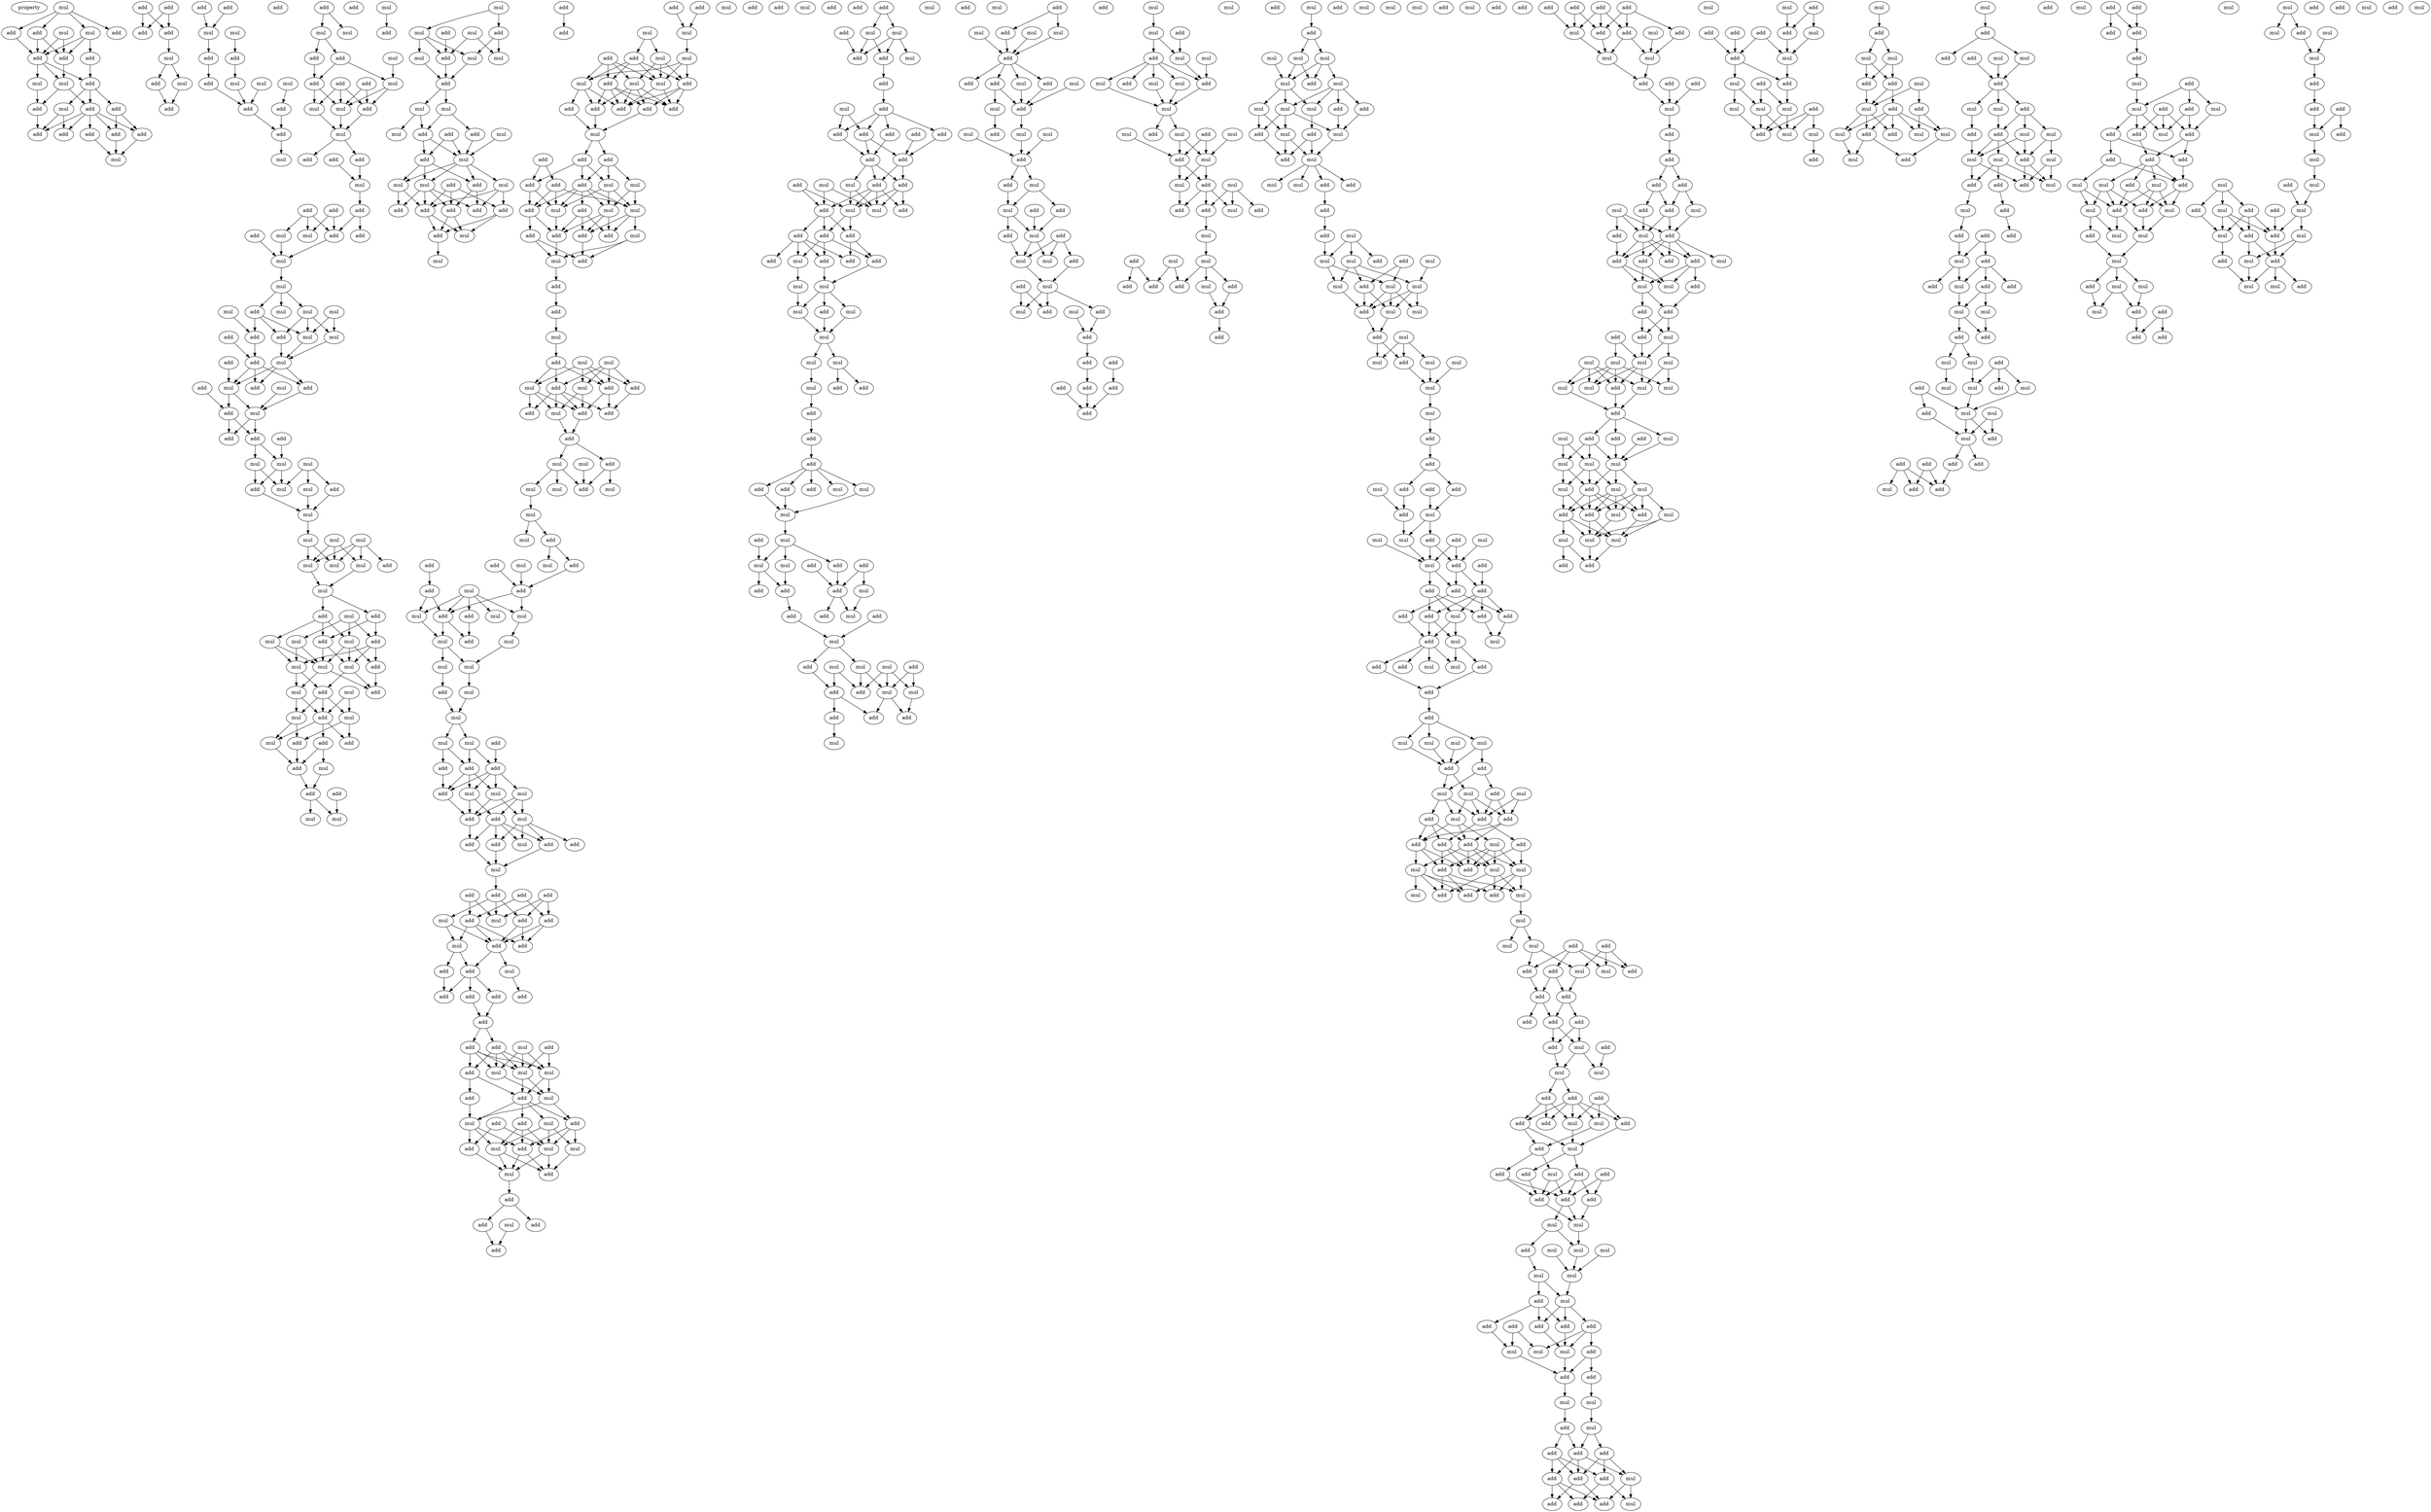 digraph {
    node [fontcolor=black]
    property [mul=2,lf=1.1]
    0 [ label = mul ];
    1 [ label = add ];
    2 [ label = mul ];
    3 [ label = add ];
    4 [ label = add ];
    5 [ label = mul ];
    6 [ label = add ];
    7 [ label = add ];
    8 [ label = add ];
    9 [ label = add ];
    10 [ label = mul ];
    11 [ label = mul ];
    12 [ label = add ];
    13 [ label = add ];
    14 [ label = mul ];
    15 [ label = add ];
    16 [ label = add ];
    17 [ label = add ];
    18 [ label = add ];
    19 [ label = add ];
    20 [ label = add ];
    21 [ label = mul ];
    22 [ label = add ];
    23 [ label = add ];
    24 [ label = add ];
    25 [ label = add ];
    26 [ label = mul ];
    27 [ label = add ];
    28 [ label = mul ];
    29 [ label = add ];
    30 [ label = add ];
    31 [ label = add ];
    32 [ label = mul ];
    33 [ label = mul ];
    34 [ label = add ];
    35 [ label = add ];
    36 [ label = add ];
    37 [ label = mul ];
    38 [ label = add ];
    39 [ label = mul ];
    40 [ label = mul ];
    41 [ label = add ];
    42 [ label = add ];
    43 [ label = add ];
    44 [ label = mul ];
    45 [ label = add ];
    46 [ label = mul ];
    47 [ label = mul ];
    48 [ label = mul ];
    49 [ label = add ];
    50 [ label = add ];
    51 [ label = add ];
    52 [ label = add ];
    53 [ label = mul ];
    54 [ label = add ];
    55 [ label = mul ];
    56 [ label = add ];
    57 [ label = mul ];
    58 [ label = mul ];
    59 [ label = add ];
    60 [ label = add ];
    61 [ label = add ];
    62 [ label = mul ];
    63 [ label = add ];
    64 [ label = add ];
    65 [ label = add ];
    66 [ label = add ];
    67 [ label = add ];
    68 [ label = mul ];
    69 [ label = add ];
    70 [ label = mul ];
    71 [ label = add ];
    72 [ label = mul ];
    73 [ label = mul ];
    74 [ label = mul ];
    75 [ label = add ];
    76 [ label = mul ];
    77 [ label = mul ];
    78 [ label = mul ];
    79 [ label = mul ];
    80 [ label = add ];
    81 [ label = mul ];
    82 [ label = add ];
    83 [ label = add ];
    84 [ label = mul ];
    85 [ label = add ];
    86 [ label = add ];
    87 [ label = mul ];
    88 [ label = add ];
    89 [ label = mul ];
    90 [ label = add ];
    91 [ label = add ];
    92 [ label = add ];
    93 [ label = mul ];
    94 [ label = add ];
    95 [ label = add ];
    96 [ label = add ];
    97 [ label = mul ];
    98 [ label = mul ];
    99 [ label = mul ];
    100 [ label = mul ];
    101 [ label = add ];
    102 [ label = add ];
    103 [ label = mul ];
    104 [ label = mul ];
    105 [ label = mul ];
    106 [ label = mul ];
    107 [ label = mul ];
    108 [ label = mul ];
    109 [ label = add ];
    110 [ label = mul ];
    111 [ label = mul ];
    112 [ label = mul ];
    113 [ label = add ];
    114 [ label = add ];
    115 [ label = mul ];
    116 [ label = mul ];
    117 [ label = add ];
    118 [ label = mul ];
    119 [ label = mul ];
    120 [ label = add ];
    121 [ label = mul ];
    122 [ label = mul ];
    123 [ label = add ];
    124 [ label = mul ];
    125 [ label = mul ];
    126 [ label = add ];
    127 [ label = add ];
    128 [ label = mul ];
    129 [ label = add ];
    130 [ label = mul ];
    131 [ label = mul ];
    132 [ label = mul ];
    133 [ label = add ];
    134 [ label = add ];
    135 [ label = add ];
    136 [ label = mul ];
    137 [ label = add ];
    138 [ label = add ];
    139 [ label = add ];
    140 [ label = mul ];
    141 [ label = mul ];
    142 [ label = mul ];
    143 [ label = add ];
    144 [ label = mul ];
    145 [ label = add ];
    146 [ label = mul ];
    147 [ label = mul ];
    148 [ label = add ];
    149 [ label = mul ];
    150 [ label = mul ];
    151 [ label = add ];
    152 [ label = mul ];
    153 [ label = add ];
    154 [ label = mul ];
    155 [ label = mul ];
    156 [ label = mul ];
    157 [ label = add ];
    158 [ label = mul ];
    159 [ label = add ];
    160 [ label = add ];
    161 [ label = add ];
    162 [ label = mul ];
    163 [ label = mul ];
    164 [ label = add ];
    165 [ label = mul ];
    166 [ label = mul ];
    167 [ label = add ];
    168 [ label = add ];
    169 [ label = add ];
    170 [ label = add ];
    171 [ label = add ];
    172 [ label = add ];
    173 [ label = add ];
    174 [ label = mul ];
    175 [ label = mul ];
    176 [ label = add ];
    177 [ label = add ];
    178 [ label = add ];
    179 [ label = add ];
    180 [ label = mul ];
    181 [ label = mul ];
    182 [ label = mul ];
    183 [ label = mul ];
    184 [ label = add ];
    185 [ label = add ];
    186 [ label = mul ];
    187 [ label = mul ];
    188 [ label = add ];
    189 [ label = mul ];
    190 [ label = add ];
    191 [ label = add ];
    192 [ label = add ];
    193 [ label = add ];
    194 [ label = add ];
    195 [ label = add ];
    196 [ label = mul ];
    197 [ label = add ];
    198 [ label = add ];
    199 [ label = add ];
    200 [ label = mul ];
    201 [ label = add ];
    202 [ label = add ];
    203 [ label = add ];
    204 [ label = mul ];
    205 [ label = mul ];
    206 [ label = add ];
    207 [ label = mul ];
    208 [ label = mul ];
    209 [ label = add ];
    210 [ label = add ];
    211 [ label = mul ];
    212 [ label = add ];
    213 [ label = add ];
    214 [ label = add ];
    215 [ label = add ];
    216 [ label = mul ];
    217 [ label = add ];
    218 [ label = mul ];
    219 [ label = add ];
    220 [ label = add ];
    221 [ label = mul ];
    222 [ label = add ];
    223 [ label = mul ];
    224 [ label = mul ];
    225 [ label = mul ];
    226 [ label = mul ];
    227 [ label = add ];
    228 [ label = add ];
    229 [ label = add ];
    230 [ label = mul ];
    231 [ label = add ];
    232 [ label = add ];
    233 [ label = add ];
    234 [ label = add ];
    235 [ label = add ];
    236 [ label = mul ];
    237 [ label = mul ];
    238 [ label = mul ];
    239 [ label = mul ];
    240 [ label = mul ];
    241 [ label = add ];
    242 [ label = mul ];
    243 [ label = mul ];
    244 [ label = add ];
    245 [ label = add ];
    246 [ label = add ];
    247 [ label = add ];
    248 [ label = mul ];
    249 [ label = mul ];
    250 [ label = add ];
    251 [ label = mul ];
    252 [ label = add ];
    253 [ label = add ];
    254 [ label = mul ];
    255 [ label = add ];
    256 [ label = mul ];
    257 [ label = mul ];
    258 [ label = add ];
    259 [ label = mul ];
    260 [ label = mul ];
    261 [ label = mul ];
    262 [ label = mul ];
    263 [ label = add ];
    264 [ label = mul ];
    265 [ label = add ];
    266 [ label = mul ];
    267 [ label = add ];
    268 [ label = mul ];
    269 [ label = mul ];
    270 [ label = mul ];
    271 [ label = add ];
    272 [ label = add ];
    273 [ label = add ];
    274 [ label = mul ];
    275 [ label = add ];
    276 [ label = mul ];
    277 [ label = mul ];
    278 [ label = mul ];
    279 [ label = add ];
    280 [ label = add ];
    281 [ label = add ];
    282 [ label = add ];
    283 [ label = add ];
    284 [ label = add ];
    285 [ label = mul ];
    286 [ label = mul ];
    287 [ label = add ];
    288 [ label = add ];
    289 [ label = add ];
    290 [ label = add ];
    291 [ label = add ];
    292 [ label = add ];
    293 [ label = mul ];
    294 [ label = mul ];
    295 [ label = add ];
    296 [ label = mul ];
    297 [ label = add ];
    298 [ label = add ];
    299 [ label = add ];
    300 [ label = mul ];
    301 [ label = add ];
    302 [ label = add ];
    303 [ label = add ];
    304 [ label = add ];
    305 [ label = add ];
    306 [ label = add ];
    307 [ label = add ];
    308 [ label = add ];
    309 [ label = mul ];
    310 [ label = add ];
    311 [ label = add ];
    312 [ label = mul ];
    313 [ label = mul ];
    314 [ label = add ];
    315 [ label = mul ];
    316 [ label = add ];
    317 [ label = add ];
    318 [ label = mul ];
    319 [ label = add ];
    320 [ label = mul ];
    321 [ label = add ];
    322 [ label = mul ];
    323 [ label = add ];
    324 [ label = mul ];
    325 [ label = add ];
    326 [ label = add ];
    327 [ label = mul ];
    328 [ label = mul ];
    329 [ label = mul ];
    330 [ label = add ];
    331 [ label = add ];
    332 [ label = add ];
    333 [ label = add ];
    334 [ label = mul ];
    335 [ label = add ];
    336 [ label = add ];
    337 [ label = add ];
    338 [ label = mul ];
    339 [ label = mul ];
    340 [ label = add ];
    341 [ label = add ];
    342 [ label = add ];
    343 [ label = mul ];
    344 [ label = add ];
    345 [ label = mul ];
    346 [ label = add ];
    347 [ label = add ];
    348 [ label = add ];
    349 [ label = add ];
    350 [ label = add ];
    351 [ label = add ];
    352 [ label = add ];
    353 [ label = add ];
    354 [ label = add ];
    355 [ label = add ];
    356 [ label = mul ];
    357 [ label = add ];
    358 [ label = mul ];
    359 [ label = add ];
    360 [ label = mul ];
    361 [ label = add ];
    362 [ label = mul ];
    363 [ label = add ];
    364 [ label = add ];
    365 [ label = add ];
    366 [ label = add ];
    367 [ label = add ];
    368 [ label = add ];
    369 [ label = mul ];
    370 [ label = add ];
    371 [ label = mul ];
    372 [ label = mul ];
    373 [ label = mul ];
    374 [ label = mul ];
    375 [ label = add ];
    376 [ label = mul ];
    377 [ label = mul ];
    378 [ label = mul ];
    379 [ label = mul ];
    380 [ label = add ];
    381 [ label = add ];
    382 [ label = mul ];
    383 [ label = add ];
    384 [ label = add ];
    385 [ label = add ];
    386 [ label = add ];
    387 [ label = add ];
    388 [ label = add ];
    389 [ label = add ];
    390 [ label = mul ];
    391 [ label = mul ];
    392 [ label = mul ];
    393 [ label = add ];
    394 [ label = mul ];
    395 [ label = add ];
    396 [ label = add ];
    397 [ label = add ];
    398 [ label = mul ];
    399 [ label = mul ];
    400 [ label = add ];
    401 [ label = add ];
    402 [ label = add ];
    403 [ label = mul ];
    404 [ label = add ];
    405 [ label = mul ];
    406 [ label = add ];
    407 [ label = add ];
    408 [ label = mul ];
    409 [ label = mul ];
    410 [ label = add ];
    411 [ label = mul ];
    412 [ label = add ];
    413 [ label = mul ];
    414 [ label = add ];
    415 [ label = mul ];
    416 [ label = add ];
    417 [ label = mul ];
    418 [ label = add ];
    419 [ label = add ];
    420 [ label = add ];
    421 [ label = mul ];
    422 [ label = mul ];
    423 [ label = add ];
    424 [ label = add ];
    425 [ label = mul ];
    426 [ label = add ];
    427 [ label = mul ];
    428 [ label = mul ];
    429 [ label = add ];
    430 [ label = mul ];
    431 [ label = add ];
    432 [ label = add ];
    433 [ label = mul ];
    434 [ label = add ];
    435 [ label = mul ];
    436 [ label = add ];
    437 [ label = add ];
    438 [ label = mul ];
    439 [ label = mul ];
    440 [ label = mul ];
    441 [ label = add ];
    442 [ label = add ];
    443 [ label = mul ];
    444 [ label = add ];
    445 [ label = mul ];
    446 [ label = add ];
    447 [ label = add ];
    448 [ label = add ];
    449 [ label = mul ];
    450 [ label = mul ];
    451 [ label = mul ];
    452 [ label = add ];
    453 [ label = mul ];
    454 [ label = add ];
    455 [ label = mul ];
    456 [ label = mul ];
    457 [ label = add ];
    458 [ label = add ];
    459 [ label = add ];
    460 [ label = add ];
    461 [ label = add ];
    462 [ label = add ];
    463 [ label = add ];
    464 [ label = add ];
    465 [ label = add ];
    466 [ label = mul ];
    467 [ label = mul ];
    468 [ label = mul ];
    469 [ label = add ];
    470 [ label = mul ];
    471 [ label = add ];
    472 [ label = mul ];
    473 [ label = add ];
    474 [ label = add ];
    475 [ label = mul ];
    476 [ label = mul ];
    477 [ label = mul ];
    478 [ label = mul ];
    479 [ label = add ];
    480 [ label = mul ];
    481 [ label = mul ];
    482 [ label = mul ];
    483 [ label = add ];
    484 [ label = add ];
    485 [ label = mul ];
    486 [ label = mul ];
    487 [ label = add ];
    488 [ label = mul ];
    489 [ label = add ];
    490 [ label = add ];
    491 [ label = add ];
    492 [ label = mul ];
    493 [ label = add ];
    494 [ label = mul ];
    495 [ label = mul ];
    496 [ label = mul ];
    497 [ label = add ];
    498 [ label = add ];
    499 [ label = mul ];
    500 [ label = add ];
    501 [ label = add ];
    502 [ label = add ];
    503 [ label = add ];
    504 [ label = add ];
    505 [ label = mul ];
    506 [ label = add ];
    507 [ label = add ];
    508 [ label = mul ];
    509 [ label = mul ];
    510 [ label = mul ];
    511 [ label = add ];
    512 [ label = mul ];
    513 [ label = mul ];
    514 [ label = add ];
    515 [ label = mul ];
    516 [ label = mul ];
    517 [ label = mul ];
    518 [ label = add ];
    519 [ label = add ];
    520 [ label = add ];
    521 [ label = mul ];
    522 [ label = mul ];
    523 [ label = add ];
    524 [ label = mul ];
    525 [ label = mul ];
    526 [ label = mul ];
    527 [ label = add ];
    528 [ label = add ];
    529 [ label = add ];
    530 [ label = add ];
    531 [ label = mul ];
    532 [ label = add ];
    533 [ label = mul ];
    534 [ label = mul ];
    535 [ label = add ];
    536 [ label = mul ];
    537 [ label = mul ];
    538 [ label = mul ];
    539 [ label = add ];
    540 [ label = mul ];
    541 [ label = mul ];
    542 [ label = mul ];
    543 [ label = add ];
    544 [ label = add ];
    545 [ label = mul ];
    546 [ label = mul ];
    547 [ label = mul ];
    548 [ label = mul ];
    549 [ label = add ];
    550 [ label = mul ];
    551 [ label = mul ];
    552 [ label = mul ];
    553 [ label = mul ];
    554 [ label = add ];
    555 [ label = add ];
    556 [ label = add ];
    557 [ label = mul ];
    558 [ label = add ];
    559 [ label = add ];
    560 [ label = add ];
    561 [ label = mul ];
    562 [ label = mul ];
    563 [ label = mul ];
    564 [ label = add ];
    565 [ label = add ];
    566 [ label = mul ];
    567 [ label = add ];
    568 [ label = mul ];
    569 [ label = add ];
    570 [ label = add ];
    571 [ label = add ];
    572 [ label = add ];
    573 [ label = mul ];
    574 [ label = add ];
    575 [ label = add ];
    576 [ label = add ];
    577 [ label = add ];
    578 [ label = mul ];
    579 [ label = mul ];
    580 [ label = add ];
    581 [ label = add ];
    582 [ label = add ];
    583 [ label = mul ];
    584 [ label = mul ];
    585 [ label = add ];
    586 [ label = add ];
    587 [ label = add ];
    588 [ label = mul ];
    589 [ label = mul ];
    590 [ label = mul ];
    591 [ label = mul ];
    592 [ label = mul ];
    593 [ label = add ];
    594 [ label = add ];
    595 [ label = add ];
    596 [ label = mul ];
    597 [ label = mul ];
    598 [ label = mul ];
    599 [ label = add ];
    600 [ label = add ];
    601 [ label = add ];
    602 [ label = mul ];
    603 [ label = mul ];
    604 [ label = add ];
    605 [ label = add ];
    606 [ label = add ];
    607 [ label = add ];
    608 [ label = mul ];
    609 [ label = mul ];
    610 [ label = add ];
    611 [ label = add ];
    612 [ label = mul ];
    613 [ label = mul ];
    614 [ label = add ];
    615 [ label = mul ];
    616 [ label = add ];
    617 [ label = add ];
    618 [ label = mul ];
    619 [ label = mul ];
    620 [ label = add ];
    621 [ label = add ];
    622 [ label = mul ];
    623 [ label = add ];
    624 [ label = add ];
    625 [ label = add ];
    626 [ label = add ];
    627 [ label = mul ];
    628 [ label = mul ];
    629 [ label = add ];
    630 [ label = add ];
    631 [ label = add ];
    632 [ label = add ];
    633 [ label = add ];
    634 [ label = add ];
    635 [ label = add ];
    636 [ label = mul ];
    637 [ label = mul ];
    638 [ label = mul ];
    639 [ label = add ];
    640 [ label = add ];
    641 [ label = add ];
    642 [ label = add ];
    643 [ label = mul ];
    644 [ label = add ];
    645 [ label = add ];
    646 [ label = mul ];
    647 [ label = add ];
    648 [ label = mul ];
    649 [ label = add ];
    650 [ label = add ];
    651 [ label = mul ];
    652 [ label = add ];
    653 [ label = add ];
    654 [ label = add ];
    655 [ label = add ];
    656 [ label = add ];
    657 [ label = mul ];
    658 [ label = mul ];
    659 [ label = add ];
    660 [ label = mul ];
    661 [ label = mul ];
    662 [ label = mul ];
    663 [ label = mul ];
    664 [ label = mul ];
    665 [ label = add ];
    666 [ label = mul ];
    667 [ label = add ];
    668 [ label = add ];
    669 [ label = add ];
    670 [ label = add ];
    671 [ label = add ];
    672 [ label = add ];
    673 [ label = mul ];
    674 [ label = mul ];
    675 [ label = mul ];
    676 [ label = add ];
    677 [ label = add ];
    678 [ label = mul ];
    679 [ label = mul ];
    680 [ label = mul ];
    681 [ label = add ];
    682 [ label = add ];
    683 [ label = add ];
    684 [ label = mul ];
    685 [ label = add ];
    686 [ label = add ];
    687 [ label = mul ];
    688 [ label = add ];
    689 [ label = add ];
    690 [ label = add ];
    691 [ label = add ];
    692 [ label = mul ];
    693 [ label = add ];
    694 [ label = add ];
    695 [ label = add ];
    696 [ label = add ];
    697 [ label = add ];
    698 [ label = add ];
    699 [ label = add ];
    700 [ label = add ];
    701 [ label = add ];
    702 [ label = mul ];
    703 [ label = add ];
    704 [ label = mul ];
    705 [ label = mul ];
    706 [ label = mul ];
    707 [ label = add ];
    708 [ label = add ];
    709 [ label = add ];
    710 [ label = mul ];
    711 [ label = add ];
    712 [ label = add ];
    713 [ label = add ];
    714 [ label = add ];
    715 [ label = mul ];
    716 [ label = add ];
    717 [ label = mul ];
    718 [ label = add ];
    719 [ label = add ];
    720 [ label = mul ];
    721 [ label = add ];
    722 [ label = add ];
    723 [ label = add ];
    724 [ label = add ];
    725 [ label = mul ];
    726 [ label = add ];
    727 [ label = add ];
    728 [ label = mul ];
    729 [ label = mul ];
    730 [ label = add ];
    731 [ label = add ];
    732 [ label = add ];
    733 [ label = add ];
    734 [ label = mul ];
    735 [ label = mul ];
    736 [ label = mul ];
    737 [ label = mul ];
    738 [ label = mul ];
    739 [ label = add ];
    740 [ label = mul ];
    741 [ label = mul ];
    742 [ label = mul ];
    743 [ label = mul ];
    744 [ label = add ];
    745 [ label = mul ];
    746 [ label = add ];
    747 [ label = add ];
    748 [ label = mul ];
    749 [ label = add ];
    750 [ label = mul ];
    751 [ label = mul ];
    752 [ label = mul ];
    753 [ label = mul ];
    754 [ label = mul ];
    755 [ label = mul ];
    756 [ label = add ];
    757 [ label = add ];
    758 [ label = mul ];
    759 [ label = add ];
    760 [ label = add ];
    761 [ label = mul ];
    762 [ label = mul ];
    763 [ label = mul ];
    764 [ label = mul ];
    765 [ label = add ];
    766 [ label = add ];
    767 [ label = mul ];
    768 [ label = add ];
    769 [ label = mul ];
    770 [ label = mul ];
    771 [ label = add ];
    772 [ label = add ];
    773 [ label = add ];
    774 [ label = add ];
    775 [ label = mul ];
    776 [ label = add ];
    777 [ label = add ];
    778 [ label = add ];
    779 [ label = mul ];
    780 [ label = mul ];
    781 [ label = add ];
    782 [ label = mul ];
    783 [ label = mul ];
    784 [ label = mul ];
    785 [ label = add ];
    786 [ label = mul ];
    787 [ label = add ];
    788 [ label = mul ];
    789 [ label = add ];
    790 [ label = mul ];
    791 [ label = mul ];
    792 [ label = add ];
    793 [ label = add ];
    794 [ label = mul ];
    795 [ label = mul ];
    796 [ label = add ];
    797 [ label = add ];
    798 [ label = mul ];
    799 [ label = add ];
    800 [ label = mul ];
    801 [ label = mul ];
    802 [ label = add ];
    803 [ label = mul ];
    804 [ label = add ];
    805 [ label = mul ];
    806 [ label = add ];
    807 [ label = add ];
    808 [ label = mul ];
    809 [ label = add ];
    810 [ label = mul ];
    811 [ label = add ];
    812 [ label = mul ];
    813 [ label = mul ];
    814 [ label = add ];
    815 [ label = mul ];
    816 [ label = add ];
    817 [ label = add ];
    818 [ label = mul ];
    819 [ label = mul ];
    820 [ label = mul ];
    821 [ label = mul ];
    822 [ label = add ];
    823 [ label = mul ];
    824 [ label = add ];
    825 [ label = add ];
    826 [ label = add ];
    827 [ label = mul ];
    828 [ label = add ];
    829 [ label = add ];
    830 [ label = add ];
    831 [ label = add ];
    832 [ label = add ];
    833 [ label = mul ];
    834 [ label = add ];
    835 [ label = add ];
    836 [ label = add ];
    837 [ label = mul ];
    838 [ label = mul ];
    839 [ label = mul ];
    840 [ label = add ];
    841 [ label = add ];
    842 [ label = add ];
    843 [ label = add ];
    844 [ label = mul ];
    845 [ label = mul ];
    846 [ label = mul ];
    847 [ label = add ];
    848 [ label = mul ];
    849 [ label = mul ];
    850 [ label = mul ];
    851 [ label = add ];
    852 [ label = mul ];
    853 [ label = add ];
    854 [ label = mul ];
    855 [ label = mul ];
    856 [ label = add ];
    857 [ label = add ];
    858 [ label = add ];
    859 [ label = add ];
    860 [ label = add ];
    861 [ label = mul ];
    862 [ label = add ];
    863 [ label = add ];
    864 [ label = add ];
    865 [ label = add ];
    866 [ label = add ];
    867 [ label = add ];
    868 [ label = add ];
    869 [ label = add ];
    870 [ label = mul ];
    871 [ label = mul ];
    872 [ label = mul ];
    873 [ label = mul ];
    874 [ label = add ];
    875 [ label = add ];
    876 [ label = add ];
    877 [ label = add ];
    878 [ label = add ];
    879 [ label = mul ];
    880 [ label = add ];
    881 [ label = add ];
    882 [ label = add ];
    883 [ label = mul ];
    884 [ label = add ];
    885 [ label = add ];
    886 [ label = mul ];
    887 [ label = mul ];
    888 [ label = mul ];
    889 [ label = mul ];
    890 [ label = add ];
    891 [ label = add ];
    892 [ label = mul ];
    893 [ label = mul ];
    894 [ label = add ];
    895 [ label = mul ];
    896 [ label = add ];
    897 [ label = mul ];
    898 [ label = mul ];
    899 [ label = add ];
    900 [ label = add ];
    901 [ label = mul ];
    902 [ label = add ];
    903 [ label = add ];
    904 [ label = mul ];
    905 [ label = mul ];
    906 [ label = add ];
    907 [ label = mul ];
    908 [ label = add ];
    909 [ label = mul ];
    910 [ label = add ];
    911 [ label = add ];
    912 [ label = add ];
    913 [ label = add ];
    914 [ label = mul ];
    915 [ label = mul ];
    916 [ label = add ];
    917 [ label = mul ];
    918 [ label = mul ];
    919 [ label = mul ];
    920 [ label = add ];
    921 [ label = add ];
    922 [ label = add ];
    923 [ label = mul ];
    924 [ label = add ];
    925 [ label = mul ];
    926 [ label = add ];
    927 [ label = mul ];
    928 [ label = mul ];
    929 [ label = add ];
    930 [ label = add ];
    931 [ label = mul ];
    932 [ label = add ];
    933 [ label = add ];
    934 [ label = add ];
    935 [ label = mul ];
    936 [ label = mul ];
    937 [ label = mul ];
    0 -> 1 [ name = 0 ];
    0 -> 3 [ name = 1 ];
    0 -> 4 [ name = 2 ];
    0 -> 5 [ name = 3 ];
    1 -> 6 [ name = 4 ];
    1 -> 8 [ name = 5 ];
    2 -> 6 [ name = 6 ];
    2 -> 8 [ name = 7 ];
    4 -> 8 [ name = 8 ];
    5 -> 6 [ name = 9 ];
    5 -> 7 [ name = 10 ];
    5 -> 8 [ name = 11 ];
    6 -> 10 [ name = 12 ];
    7 -> 9 [ name = 13 ];
    8 -> 9 [ name = 14 ];
    8 -> 10 [ name = 15 ];
    8 -> 11 [ name = 16 ];
    9 -> 13 [ name = 17 ];
    9 -> 14 [ name = 18 ];
    9 -> 15 [ name = 19 ];
    10 -> 12 [ name = 20 ];
    10 -> 15 [ name = 21 ];
    11 -> 12 [ name = 22 ];
    12 -> 16 [ name = 23 ];
    13 -> 17 [ name = 24 ];
    13 -> 19 [ name = 25 ];
    14 -> 16 [ name = 26 ];
    14 -> 20 [ name = 27 ];
    15 -> 16 [ name = 28 ];
    15 -> 17 [ name = 29 ];
    15 -> 18 [ name = 30 ];
    15 -> 19 [ name = 31 ];
    15 -> 20 [ name = 32 ];
    17 -> 21 [ name = 33 ];
    18 -> 21 [ name = 34 ];
    19 -> 21 [ name = 35 ];
    22 -> 24 [ name = 36 ];
    22 -> 25 [ name = 37 ];
    23 -> 24 [ name = 38 ];
    23 -> 25 [ name = 39 ];
    25 -> 26 [ name = 40 ];
    26 -> 27 [ name = 41 ];
    26 -> 28 [ name = 42 ];
    27 -> 29 [ name = 43 ];
    28 -> 29 [ name = 44 ];
    30 -> 32 [ name = 45 ];
    31 -> 32 [ name = 46 ];
    32 -> 35 [ name = 47 ];
    33 -> 36 [ name = 48 ];
    35 -> 38 [ name = 49 ];
    36 -> 39 [ name = 50 ];
    37 -> 41 [ name = 51 ];
    38 -> 42 [ name = 52 ];
    39 -> 42 [ name = 53 ];
    40 -> 42 [ name = 54 ];
    41 -> 43 [ name = 55 ];
    42 -> 43 [ name = 56 ];
    43 -> 44 [ name = 57 ];
    45 -> 46 [ name = 58 ];
    45 -> 47 [ name = 59 ];
    46 -> 49 [ name = 60 ];
    46 -> 50 [ name = 61 ];
    48 -> 53 [ name = 62 ];
    49 -> 51 [ name = 63 ];
    50 -> 51 [ name = 64 ];
    50 -> 53 [ name = 65 ];
    51 -> 55 [ name = 66 ];
    51 -> 57 [ name = 67 ];
    52 -> 55 [ name = 68 ];
    52 -> 56 [ name = 69 ];
    52 -> 57 [ name = 70 ];
    53 -> 56 [ name = 71 ];
    53 -> 57 [ name = 72 ];
    54 -> 56 [ name = 73 ];
    54 -> 57 [ name = 74 ];
    55 -> 58 [ name = 75 ];
    56 -> 58 [ name = 76 ];
    57 -> 58 [ name = 77 ];
    58 -> 60 [ name = 78 ];
    58 -> 61 [ name = 79 ];
    59 -> 62 [ name = 80 ];
    60 -> 62 [ name = 81 ];
    62 -> 66 [ name = 82 ];
    64 -> 67 [ name = 83 ];
    64 -> 70 [ name = 84 ];
    65 -> 67 [ name = 85 ];
    65 -> 68 [ name = 86 ];
    65 -> 70 [ name = 87 ];
    66 -> 67 [ name = 88 ];
    66 -> 69 [ name = 89 ];
    67 -> 72 [ name = 90 ];
    68 -> 72 [ name = 91 ];
    71 -> 72 [ name = 92 ];
    72 -> 73 [ name = 93 ];
    73 -> 74 [ name = 94 ];
    73 -> 75 [ name = 95 ];
    73 -> 76 [ name = 96 ];
    74 -> 79 [ name = 97 ];
    74 -> 81 [ name = 98 ];
    74 -> 83 [ name = 99 ];
    75 -> 79 [ name = 100 ];
    75 -> 80 [ name = 101 ];
    75 -> 83 [ name = 102 ];
    77 -> 80 [ name = 103 ];
    78 -> 79 [ name = 104 ];
    78 -> 81 [ name = 105 ];
    79 -> 84 [ name = 106 ];
    80 -> 86 [ name = 107 ];
    81 -> 84 [ name = 108 ];
    82 -> 86 [ name = 109 ];
    83 -> 84 [ name = 110 ];
    84 -> 88 [ name = 111 ];
    84 -> 89 [ name = 112 ];
    84 -> 91 [ name = 113 ];
    85 -> 89 [ name = 114 ];
    86 -> 88 [ name = 115 ];
    86 -> 89 [ name = 116 ];
    86 -> 91 [ name = 117 ];
    87 -> 93 [ name = 118 ];
    89 -> 92 [ name = 119 ];
    89 -> 93 [ name = 120 ];
    90 -> 92 [ name = 121 ];
    91 -> 93 [ name = 122 ];
    92 -> 94 [ name = 123 ];
    92 -> 95 [ name = 124 ];
    93 -> 94 [ name = 125 ];
    93 -> 95 [ name = 126 ];
    94 -> 97 [ name = 127 ];
    94 -> 99 [ name = 128 ];
    96 -> 99 [ name = 129 ];
    97 -> 100 [ name = 130 ];
    97 -> 102 [ name = 131 ];
    98 -> 100 [ name = 132 ];
    98 -> 101 [ name = 133 ];
    98 -> 103 [ name = 134 ];
    99 -> 100 [ name = 135 ];
    99 -> 102 [ name = 136 ];
    101 -> 104 [ name = 137 ];
    102 -> 104 [ name = 138 ];
    103 -> 104 [ name = 139 ];
    104 -> 105 [ name = 140 ];
    105 -> 108 [ name = 141 ];
    105 -> 110 [ name = 142 ];
    106 -> 108 [ name = 143 ];
    106 -> 109 [ name = 144 ];
    106 -> 110 [ name = 145 ];
    106 -> 111 [ name = 146 ];
    107 -> 108 [ name = 147 ];
    107 -> 110 [ name = 148 ];
    107 -> 111 [ name = 149 ];
    110 -> 112 [ name = 150 ];
    111 -> 112 [ name = 151 ];
    112 -> 113 [ name = 152 ];
    112 -> 114 [ name = 153 ];
    113 -> 117 [ name = 154 ];
    113 -> 120 [ name = 155 ];
    114 -> 118 [ name = 156 ];
    114 -> 119 [ name = 157 ];
    114 -> 120 [ name = 158 ];
    115 -> 116 [ name = 159 ];
    115 -> 117 [ name = 160 ];
    115 -> 118 [ name = 161 ];
    116 -> 121 [ name = 162 ];
    116 -> 122 [ name = 163 ];
    117 -> 122 [ name = 164 ];
    117 -> 123 [ name = 165 ];
    117 -> 124 [ name = 166 ];
    118 -> 121 [ name = 167 ];
    118 -> 123 [ name = 168 ];
    118 -> 124 [ name = 169 ];
    119 -> 121 [ name = 170 ];
    119 -> 122 [ name = 171 ];
    120 -> 121 [ name = 172 ];
    120 -> 124 [ name = 173 ];
    121 -> 125 [ name = 174 ];
    121 -> 127 [ name = 175 ];
    122 -> 125 [ name = 176 ];
    122 -> 126 [ name = 177 ];
    123 -> 127 [ name = 178 ];
    124 -> 126 [ name = 179 ];
    124 -> 127 [ name = 180 ];
    125 -> 129 [ name = 181 ];
    125 -> 130 [ name = 182 ];
    126 -> 129 [ name = 183 ];
    126 -> 130 [ name = 184 ];
    126 -> 131 [ name = 185 ];
    128 -> 129 [ name = 186 ];
    128 -> 131 [ name = 187 ];
    129 -> 132 [ name = 188 ];
    129 -> 133 [ name = 189 ];
    129 -> 134 [ name = 190 ];
    130 -> 132 [ name = 191 ];
    130 -> 135 [ name = 192 ];
    131 -> 133 [ name = 193 ];
    131 -> 135 [ name = 194 ];
    132 -> 137 [ name = 195 ];
    134 -> 136 [ name = 196 ];
    134 -> 137 [ name = 197 ];
    135 -> 137 [ name = 198 ];
    136 -> 139 [ name = 199 ];
    137 -> 139 [ name = 200 ];
    138 -> 142 [ name = 201 ];
    139 -> 140 [ name = 202 ];
    139 -> 142 [ name = 203 ];
    141 -> 143 [ name = 204 ];
    144 -> 146 [ name = 205 ];
    144 -> 148 [ name = 206 ];
    145 -> 151 [ name = 207 ];
    146 -> 149 [ name = 208 ];
    146 -> 150 [ name = 209 ];
    146 -> 151 [ name = 210 ];
    147 -> 151 [ name = 211 ];
    147 -> 152 [ name = 212 ];
    148 -> 150 [ name = 213 ];
    148 -> 152 [ name = 214 ];
    149 -> 153 [ name = 215 ];
    150 -> 153 [ name = 216 ];
    151 -> 153 [ name = 217 ];
    153 -> 154 [ name = 218 ];
    153 -> 155 [ name = 219 ];
    154 -> 156 [ name = 220 ];
    154 -> 159 [ name = 221 ];
    155 -> 159 [ name = 222 ];
    155 -> 160 [ name = 223 ];
    157 -> 161 [ name = 224 ];
    157 -> 162 [ name = 225 ];
    158 -> 162 [ name = 226 ];
    159 -> 161 [ name = 227 ];
    159 -> 162 [ name = 228 ];
    160 -> 162 [ name = 229 ];
    161 -> 163 [ name = 230 ];
    161 -> 166 [ name = 231 ];
    161 -> 167 [ name = 232 ];
    162 -> 163 [ name = 233 ];
    162 -> 165 [ name = 234 ];
    162 -> 166 [ name = 235 ];
    162 -> 167 [ name = 236 ];
    163 -> 168 [ name = 237 ];
    163 -> 169 [ name = 238 ];
    163 -> 171 [ name = 239 ];
    163 -> 172 [ name = 240 ];
    164 -> 169 [ name = 241 ];
    164 -> 170 [ name = 242 ];
    164 -> 172 [ name = 243 ];
    165 -> 169 [ name = 244 ];
    165 -> 170 [ name = 245 ];
    165 -> 171 [ name = 246 ];
    166 -> 168 [ name = 247 ];
    166 -> 169 [ name = 248 ];
    167 -> 171 [ name = 249 ];
    167 -> 172 [ name = 250 ];
    169 -> 173 [ name = 251 ];
    169 -> 174 [ name = 252 ];
    170 -> 173 [ name = 253 ];
    170 -> 174 [ name = 254 ];
    172 -> 173 [ name = 255 ];
    172 -> 174 [ name = 256 ];
    173 -> 175 [ name = 257 ];
    176 -> 179 [ name = 258 ];
    177 -> 180 [ name = 259 ];
    178 -> 180 [ name = 260 ];
    180 -> 182 [ name = 261 ];
    181 -> 183 [ name = 262 ];
    181 -> 184 [ name = 263 ];
    182 -> 186 [ name = 264 ];
    182 -> 189 [ name = 265 ];
    182 -> 190 [ name = 266 ];
    183 -> 187 [ name = 267 ];
    183 -> 189 [ name = 268 ];
    183 -> 190 [ name = 269 ];
    184 -> 186 [ name = 270 ];
    184 -> 188 [ name = 271 ];
    184 -> 189 [ name = 272 ];
    184 -> 190 [ name = 273 ];
    185 -> 186 [ name = 274 ];
    185 -> 187 [ name = 275 ];
    185 -> 188 [ name = 276 ];
    185 -> 189 [ name = 277 ];
    186 -> 191 [ name = 278 ];
    186 -> 194 [ name = 279 ];
    186 -> 195 [ name = 280 ];
    187 -> 191 [ name = 281 ];
    187 -> 192 [ name = 282 ];
    187 -> 193 [ name = 283 ];
    187 -> 195 [ name = 284 ];
    188 -> 191 [ name = 285 ];
    188 -> 192 [ name = 286 ];
    188 -> 193 [ name = 287 ];
    188 -> 195 [ name = 288 ];
    189 -> 192 [ name = 289 ];
    189 -> 195 [ name = 290 ];
    190 -> 192 [ name = 291 ];
    190 -> 193 [ name = 292 ];
    190 -> 195 [ name = 293 ];
    191 -> 196 [ name = 294 ];
    193 -> 196 [ name = 295 ];
    194 -> 196 [ name = 296 ];
    196 -> 197 [ name = 297 ];
    196 -> 199 [ name = 298 ];
    197 -> 200 [ name = 299 ];
    197 -> 202 [ name = 300 ];
    197 -> 203 [ name = 301 ];
    198 -> 201 [ name = 302 ];
    198 -> 203 [ name = 303 ];
    199 -> 200 [ name = 304 ];
    199 -> 202 [ name = 305 ];
    199 -> 204 [ name = 306 ];
    200 -> 205 [ name = 307 ];
    200 -> 207 [ name = 308 ];
    200 -> 208 [ name = 309 ];
    201 -> 205 [ name = 310 ];
    201 -> 206 [ name = 311 ];
    201 -> 208 [ name = 312 ];
    202 -> 205 [ name = 313 ];
    202 -> 206 [ name = 314 ];
    202 -> 207 [ name = 315 ];
    202 -> 208 [ name = 316 ];
    202 -> 209 [ name = 317 ];
    203 -> 205 [ name = 318 ];
    203 -> 206 [ name = 319 ];
    204 -> 207 [ name = 320 ];
    204 -> 208 [ name = 321 ];
    205 -> 210 [ name = 322 ];
    206 -> 210 [ name = 323 ];
    206 -> 213 [ name = 324 ];
    207 -> 210 [ name = 325 ];
    207 -> 212 [ name = 326 ];
    207 -> 214 [ name = 327 ];
    208 -> 211 [ name = 328 ];
    208 -> 212 [ name = 329 ];
    208 -> 214 [ name = 330 ];
    209 -> 210 [ name = 331 ];
    209 -> 212 [ name = 332 ];
    209 -> 214 [ name = 333 ];
    210 -> 216 [ name = 334 ];
    211 -> 215 [ name = 335 ];
    211 -> 216 [ name = 336 ];
    212 -> 215 [ name = 337 ];
    213 -> 215 [ name = 338 ];
    213 -> 216 [ name = 339 ];
    216 -> 217 [ name = 340 ];
    217 -> 219 [ name = 341 ];
    219 -> 221 [ name = 342 ];
    221 -> 222 [ name = 343 ];
    222 -> 225 [ name = 344 ];
    222 -> 227 [ name = 345 ];
    222 -> 228 [ name = 346 ];
    223 -> 226 [ name = 347 ];
    223 -> 227 [ name = 348 ];
    223 -> 228 [ name = 349 ];
    223 -> 229 [ name = 350 ];
    224 -> 225 [ name = 351 ];
    224 -> 226 [ name = 352 ];
    224 -> 228 [ name = 353 ];
    224 -> 229 [ name = 354 ];
    225 -> 230 [ name = 355 ];
    225 -> 232 [ name = 356 ];
    225 -> 233 [ name = 357 ];
    226 -> 230 [ name = 358 ];
    226 -> 232 [ name = 359 ];
    227 -> 230 [ name = 360 ];
    227 -> 231 [ name = 361 ];
    227 -> 232 [ name = 362 ];
    227 -> 233 [ name = 363 ];
    228 -> 231 [ name = 364 ];
    228 -> 232 [ name = 365 ];
    229 -> 231 [ name = 366 ];
    230 -> 234 [ name = 367 ];
    232 -> 234 [ name = 368 ];
    234 -> 235 [ name = 369 ];
    234 -> 236 [ name = 370 ];
    235 -> 240 [ name = 371 ];
    235 -> 241 [ name = 372 ];
    236 -> 238 [ name = 373 ];
    236 -> 239 [ name = 374 ];
    236 -> 241 [ name = 375 ];
    237 -> 241 [ name = 376 ];
    238 -> 242 [ name = 377 ];
    242 -> 243 [ name = 378 ];
    242 -> 244 [ name = 379 ];
    244 -> 245 [ name = 380 ];
    244 -> 248 [ name = 381 ];
    245 -> 252 [ name = 382 ];
    246 -> 250 [ name = 383 ];
    247 -> 252 [ name = 384 ];
    249 -> 252 [ name = 385 ];
    250 -> 253 [ name = 386 ];
    250 -> 254 [ name = 387 ];
    251 -> 253 [ name = 388 ];
    251 -> 254 [ name = 389 ];
    251 -> 255 [ name = 390 ];
    251 -> 256 [ name = 391 ];
    251 -> 257 [ name = 392 ];
    252 -> 253 [ name = 393 ];
    252 -> 256 [ name = 394 ];
    253 -> 258 [ name = 395 ];
    253 -> 260 [ name = 396 ];
    254 -> 260 [ name = 397 ];
    255 -> 258 [ name = 398 ];
    256 -> 259 [ name = 399 ];
    259 -> 261 [ name = 400 ];
    260 -> 261 [ name = 401 ];
    260 -> 262 [ name = 402 ];
    261 -> 264 [ name = 403 ];
    262 -> 265 [ name = 404 ];
    264 -> 266 [ name = 405 ];
    265 -> 266 [ name = 406 ];
    266 -> 269 [ name = 407 ];
    266 -> 270 [ name = 408 ];
    267 -> 273 [ name = 409 ];
    269 -> 271 [ name = 410 ];
    269 -> 273 [ name = 411 ];
    270 -> 271 [ name = 412 ];
    270 -> 272 [ name = 413 ];
    271 -> 275 [ name = 414 ];
    271 -> 276 [ name = 415 ];
    271 -> 277 [ name = 416 ];
    272 -> 275 [ name = 417 ];
    273 -> 274 [ name = 418 ];
    273 -> 275 [ name = 419 ];
    273 -> 276 [ name = 420 ];
    273 -> 277 [ name = 421 ];
    274 -> 278 [ name = 422 ];
    274 -> 279 [ name = 423 ];
    274 -> 280 [ name = 424 ];
    275 -> 280 [ name = 425 ];
    276 -> 279 [ name = 426 ];
    276 -> 280 [ name = 427 ];
    277 -> 278 [ name = 428 ];
    277 -> 280 [ name = 429 ];
    278 -> 281 [ name = 430 ];
    278 -> 283 [ name = 431 ];
    278 -> 284 [ name = 432 ];
    278 -> 285 [ name = 433 ];
    279 -> 282 [ name = 434 ];
    279 -> 283 [ name = 435 ];
    279 -> 284 [ name = 436 ];
    279 -> 285 [ name = 437 ];
    280 -> 282 [ name = 438 ];
    282 -> 286 [ name = 439 ];
    283 -> 286 [ name = 440 ];
    284 -> 286 [ name = 441 ];
    286 -> 290 [ name = 442 ];
    287 -> 291 [ name = 443 ];
    287 -> 292 [ name = 444 ];
    288 -> 291 [ name = 445 ];
    288 -> 294 [ name = 446 ];
    289 -> 292 [ name = 447 ];
    289 -> 294 [ name = 448 ];
    289 -> 295 [ name = 449 ];
    290 -> 293 [ name = 450 ];
    290 -> 294 [ name = 451 ];
    290 -> 295 [ name = 452 ];
    291 -> 296 [ name = 453 ];
    291 -> 297 [ name = 454 ];
    291 -> 298 [ name = 455 ];
    292 -> 297 [ name = 456 ];
    292 -> 298 [ name = 457 ];
    293 -> 296 [ name = 458 ];
    293 -> 298 [ name = 459 ];
    295 -> 297 [ name = 460 ];
    295 -> 298 [ name = 461 ];
    296 -> 299 [ name = 462 ];
    296 -> 301 [ name = 463 ];
    298 -> 300 [ name = 464 ];
    298 -> 301 [ name = 465 ];
    299 -> 302 [ name = 466 ];
    300 -> 305 [ name = 467 ];
    301 -> 302 [ name = 468 ];
    301 -> 303 [ name = 469 ];
    301 -> 304 [ name = 470 ];
    303 -> 307 [ name = 471 ];
    304 -> 307 [ name = 472 ];
    307 -> 310 [ name = 473 ];
    307 -> 311 [ name = 474 ];
    308 -> 312 [ name = 475 ];
    308 -> 315 [ name = 476 ];
    309 -> 312 [ name = 477 ];
    309 -> 313 [ name = 478 ];
    309 -> 315 [ name = 479 ];
    310 -> 312 [ name = 480 ];
    310 -> 313 [ name = 481 ];
    310 -> 314 [ name = 482 ];
    310 -> 315 [ name = 483 ];
    311 -> 312 [ name = 484 ];
    311 -> 313 [ name = 485 ];
    311 -> 314 [ name = 486 ];
    311 -> 315 [ name = 487 ];
    312 -> 317 [ name = 488 ];
    312 -> 318 [ name = 489 ];
    313 -> 318 [ name = 490 ];
    314 -> 316 [ name = 491 ];
    314 -> 317 [ name = 492 ];
    315 -> 317 [ name = 493 ];
    315 -> 318 [ name = 494 ];
    316 -> 322 [ name = 495 ];
    317 -> 319 [ name = 496 ];
    317 -> 320 [ name = 497 ];
    317 -> 322 [ name = 498 ];
    317 -> 323 [ name = 499 ];
    318 -> 322 [ name = 500 ];
    318 -> 323 [ name = 501 ];
    319 -> 326 [ name = 502 ];
    319 -> 327 [ name = 503 ];
    319 -> 328 [ name = 504 ];
    320 -> 324 [ name = 505 ];
    320 -> 327 [ name = 506 ];
    320 -> 328 [ name = 507 ];
    321 -> 325 [ name = 508 ];
    321 -> 328 [ name = 509 ];
    322 -> 325 [ name = 510 ];
    322 -> 326 [ name = 511 ];
    322 -> 327 [ name = 512 ];
    323 -> 324 [ name = 513 ];
    323 -> 326 [ name = 514 ];
    323 -> 328 [ name = 515 ];
    324 -> 330 [ name = 516 ];
    325 -> 329 [ name = 517 ];
    326 -> 329 [ name = 518 ];
    326 -> 330 [ name = 519 ];
    327 -> 329 [ name = 520 ];
    327 -> 330 [ name = 521 ];
    328 -> 329 [ name = 522 ];
    328 -> 330 [ name = 523 ];
    329 -> 331 [ name = 524 ];
    331 -> 332 [ name = 525 ];
    331 -> 333 [ name = 526 ];
    332 -> 336 [ name = 527 ];
    334 -> 336 [ name = 528 ];
    337 -> 338 [ name = 529 ];
    337 -> 339 [ name = 530 ];
    338 -> 341 [ name = 531 ];
    338 -> 342 [ name = 532 ];
    338 -> 343 [ name = 533 ];
    339 -> 341 [ name = 534 ];
    339 -> 342 [ name = 535 ];
    340 -> 341 [ name = 536 ];
    342 -> 344 [ name = 537 ];
    344 -> 346 [ name = 538 ];
    345 -> 348 [ name = 539 ];
    345 -> 349 [ name = 540 ];
    346 -> 347 [ name = 541 ];
    346 -> 348 [ name = 542 ];
    346 -> 349 [ name = 543 ];
    346 -> 350 [ name = 544 ];
    347 -> 352 [ name = 545 ];
    348 -> 352 [ name = 546 ];
    349 -> 352 [ name = 547 ];
    349 -> 353 [ name = 548 ];
    350 -> 353 [ name = 549 ];
    351 -> 353 [ name = 550 ];
    352 -> 354 [ name = 551 ];
    352 -> 356 [ name = 552 ];
    352 -> 357 [ name = 553 ];
    353 -> 354 [ name = 554 ];
    353 -> 357 [ name = 555 ];
    354 -> 359 [ name = 556 ];
    354 -> 360 [ name = 557 ];
    354 -> 361 [ name = 558 ];
    354 -> 362 [ name = 559 ];
    355 -> 359 [ name = 560 ];
    355 -> 362 [ name = 561 ];
    356 -> 360 [ name = 562 ];
    356 -> 362 [ name = 563 ];
    357 -> 360 [ name = 564 ];
    357 -> 361 [ name = 565 ];
    357 -> 362 [ name = 566 ];
    358 -> 359 [ name = 567 ];
    358 -> 360 [ name = 568 ];
    359 -> 363 [ name = 569 ];
    359 -> 364 [ name = 570 ];
    359 -> 365 [ name = 571 ];
    362 -> 363 [ name = 572 ];
    362 -> 364 [ name = 573 ];
    363 -> 368 [ name = 574 ];
    363 -> 370 [ name = 575 ];
    364 -> 367 [ name = 576 ];
    364 -> 368 [ name = 577 ];
    364 -> 369 [ name = 578 ];
    365 -> 366 [ name = 579 ];
    365 -> 367 [ name = 580 ];
    365 -> 369 [ name = 581 ];
    365 -> 370 [ name = 582 ];
    367 -> 371 [ name = 583 ];
    368 -> 371 [ name = 584 ];
    369 -> 372 [ name = 585 ];
    371 -> 373 [ name = 586 ];
    371 -> 374 [ name = 587 ];
    371 -> 375 [ name = 588 ];
    372 -> 374 [ name = 589 ];
    373 -> 376 [ name = 590 ];
    374 -> 376 [ name = 591 ];
    375 -> 376 [ name = 592 ];
    376 -> 378 [ name = 593 ];
    376 -> 379 [ name = 594 ];
    378 -> 382 [ name = 595 ];
    379 -> 380 [ name = 596 ];
    379 -> 381 [ name = 597 ];
    382 -> 383 [ name = 598 ];
    383 -> 385 [ name = 599 ];
    385 -> 386 [ name = 600 ];
    386 -> 387 [ name = 601 ];
    386 -> 388 [ name = 602 ];
    386 -> 389 [ name = 603 ];
    386 -> 390 [ name = 604 ];
    386 -> 391 [ name = 605 ];
    387 -> 392 [ name = 606 ];
    388 -> 392 [ name = 607 ];
    391 -> 392 [ name = 608 ];
    392 -> 394 [ name = 609 ];
    393 -> 398 [ name = 610 ];
    394 -> 396 [ name = 611 ];
    394 -> 398 [ name = 612 ];
    394 -> 399 [ name = 613 ];
    395 -> 401 [ name = 614 ];
    395 -> 403 [ name = 615 ];
    396 -> 401 [ name = 616 ];
    397 -> 401 [ name = 617 ];
    398 -> 400 [ name = 618 ];
    398 -> 402 [ name = 619 ];
    399 -> 400 [ name = 620 ];
    400 -> 406 [ name = 621 ];
    401 -> 405 [ name = 622 ];
    401 -> 407 [ name = 623 ];
    403 -> 405 [ name = 624 ];
    404 -> 408 [ name = 625 ];
    406 -> 408 [ name = 626 ];
    408 -> 410 [ name = 627 ];
    408 -> 413 [ name = 628 ];
    409 -> 415 [ name = 629 ];
    409 -> 416 [ name = 630 ];
    409 -> 417 [ name = 631 ];
    410 -> 414 [ name = 632 ];
    411 -> 414 [ name = 633 ];
    411 -> 416 [ name = 634 ];
    412 -> 415 [ name = 635 ];
    412 -> 417 [ name = 636 ];
    413 -> 416 [ name = 637 ];
    413 -> 417 [ name = 638 ];
    414 -> 419 [ name = 639 ];
    414 -> 420 [ name = 640 ];
    415 -> 418 [ name = 641 ];
    417 -> 418 [ name = 642 ];
    417 -> 419 [ name = 643 ];
    420 -> 422 [ name = 644 ];
    423 -> 426 [ name = 645 ];
    423 -> 428 [ name = 646 ];
    425 -> 429 [ name = 647 ];
    426 -> 429 [ name = 648 ];
    427 -> 429 [ name = 649 ];
    428 -> 429 [ name = 650 ];
    429 -> 431 [ name = 651 ];
    429 -> 432 [ name = 652 ];
    429 -> 433 [ name = 653 ];
    429 -> 434 [ name = 654 ];
    430 -> 436 [ name = 655 ];
    431 -> 435 [ name = 656 ];
    431 -> 436 [ name = 657 ];
    432 -> 436 [ name = 658 ];
    433 -> 436 [ name = 659 ];
    435 -> 437 [ name = 660 ];
    436 -> 440 [ name = 661 ];
    438 -> 441 [ name = 662 ];
    439 -> 441 [ name = 663 ];
    440 -> 441 [ name = 664 ];
    441 -> 442 [ name = 665 ];
    441 -> 443 [ name = 666 ];
    442 -> 445 [ name = 667 ];
    443 -> 445 [ name = 668 ];
    443 -> 446 [ name = 669 ];
    444 -> 449 [ name = 670 ];
    445 -> 448 [ name = 671 ];
    445 -> 449 [ name = 672 ];
    446 -> 449 [ name = 673 ];
    447 -> 450 [ name = 674 ];
    447 -> 451 [ name = 675 ];
    447 -> 452 [ name = 676 ];
    448 -> 450 [ name = 677 ];
    449 -> 450 [ name = 678 ];
    449 -> 451 [ name = 679 ];
    450 -> 453 [ name = 680 ];
    452 -> 453 [ name = 681 ];
    453 -> 456 [ name = 682 ];
    453 -> 457 [ name = 683 ];
    453 -> 458 [ name = 684 ];
    454 -> 456 [ name = 685 ];
    454 -> 457 [ name = 686 ];
    455 -> 459 [ name = 687 ];
    458 -> 459 [ name = 688 ];
    459 -> 460 [ name = 689 ];
    460 -> 463 [ name = 690 ];
    461 -> 464 [ name = 691 ];
    462 -> 465 [ name = 692 ];
    463 -> 465 [ name = 693 ];
    464 -> 465 [ name = 694 ];
    466 -> 467 [ name = 695 ];
    467 -> 471 [ name = 696 ];
    467 -> 472 [ name = 697 ];
    469 -> 472 [ name = 698 ];
    470 -> 474 [ name = 699 ];
    471 -> 473 [ name = 700 ];
    471 -> 474 [ name = 701 ];
    471 -> 475 [ name = 702 ];
    471 -> 476 [ name = 703 ];
    471 -> 477 [ name = 704 ];
    472 -> 474 [ name = 705 ];
    474 -> 478 [ name = 706 ];
    475 -> 478 [ name = 707 ];
    476 -> 478 [ name = 708 ];
    477 -> 478 [ name = 709 ];
    478 -> 479 [ name = 710 ];
    478 -> 480 [ name = 711 ];
    480 -> 484 [ name = 712 ];
    480 -> 485 [ name = 713 ];
    481 -> 484 [ name = 714 ];
    482 -> 485 [ name = 715 ];
    483 -> 484 [ name = 716 ];
    483 -> 485 [ name = 717 ];
    484 -> 487 [ name = 718 ];
    484 -> 488 [ name = 719 ];
    485 -> 487 [ name = 720 ];
    485 -> 488 [ name = 721 ];
    486 -> 489 [ name = 722 ];
    486 -> 491 [ name = 723 ];
    486 -> 492 [ name = 724 ];
    487 -> 490 [ name = 725 ];
    487 -> 491 [ name = 726 ];
    487 -> 492 [ name = 727 ];
    488 -> 490 [ name = 728 ];
    491 -> 494 [ name = 729 ];
    494 -> 496 [ name = 730 ];
    495 -> 498 [ name = 731 ];
    495 -> 501 [ name = 732 ];
    496 -> 498 [ name = 733 ];
    496 -> 499 [ name = 734 ];
    496 -> 502 [ name = 735 ];
    497 -> 500 [ name = 736 ];
    497 -> 501 [ name = 737 ];
    499 -> 503 [ name = 738 ];
    502 -> 503 [ name = 739 ];
    503 -> 504 [ name = 740 ];
    505 -> 506 [ name = 741 ];
    506 -> 508 [ name = 742 ];
    506 -> 510 [ name = 743 ];
    508 -> 511 [ name = 744 ];
    508 -> 512 [ name = 745 ];
    508 -> 513 [ name = 746 ];
    509 -> 513 [ name = 747 ];
    510 -> 511 [ name = 748 ];
    510 -> 513 [ name = 749 ];
    512 -> 514 [ name = 750 ];
    512 -> 515 [ name = 751 ];
    512 -> 517 [ name = 752 ];
    512 -> 518 [ name = 753 ];
    513 -> 515 [ name = 754 ];
    513 -> 516 [ name = 755 ];
    513 -> 517 [ name = 756 ];
    514 -> 522 [ name = 757 ];
    515 -> 519 [ name = 758 ];
    516 -> 520 [ name = 759 ];
    516 -> 521 [ name = 760 ];
    517 -> 520 [ name = 761 ];
    517 -> 521 [ name = 762 ];
    517 -> 522 [ name = 763 ];
    518 -> 522 [ name = 764 ];
    519 -> 523 [ name = 765 ];
    519 -> 524 [ name = 766 ];
    520 -> 523 [ name = 767 ];
    521 -> 523 [ name = 768 ];
    521 -> 524 [ name = 769 ];
    522 -> 524 [ name = 770 ];
    524 -> 525 [ name = 771 ];
    524 -> 526 [ name = 772 ];
    524 -> 527 [ name = 773 ];
    524 -> 528 [ name = 774 ];
    527 -> 529 [ name = 775 ];
    529 -> 530 [ name = 776 ];
    530 -> 534 [ name = 777 ];
    531 -> 534 [ name = 778 ];
    531 -> 535 [ name = 779 ];
    531 -> 536 [ name = 780 ];
    532 -> 537 [ name = 781 ];
    532 -> 539 [ name = 782 ];
    533 -> 538 [ name = 783 ];
    534 -> 537 [ name = 784 ];
    534 -> 540 [ name = 785 ];
    536 -> 538 [ name = 786 ];
    536 -> 539 [ name = 787 ];
    536 -> 540 [ name = 788 ];
    537 -> 541 [ name = 789 ];
    537 -> 542 [ name = 790 ];
    537 -> 543 [ name = 791 ];
    538 -> 541 [ name = 792 ];
    538 -> 542 [ name = 793 ];
    538 -> 543 [ name = 794 ];
    539 -> 541 [ name = 795 ];
    539 -> 543 [ name = 796 ];
    540 -> 543 [ name = 797 ];
    541 -> 544 [ name = 798 ];
    543 -> 544 [ name = 799 ];
    544 -> 547 [ name = 800 ];
    544 -> 549 [ name = 801 ];
    545 -> 547 [ name = 802 ];
    545 -> 548 [ name = 803 ];
    545 -> 549 [ name = 804 ];
    546 -> 551 [ name = 805 ];
    548 -> 551 [ name = 806 ];
    549 -> 551 [ name = 807 ];
    551 -> 553 [ name = 808 ];
    553 -> 554 [ name = 809 ];
    554 -> 555 [ name = 810 ];
    555 -> 558 [ name = 811 ];
    555 -> 559 [ name = 812 ];
    556 -> 561 [ name = 813 ];
    557 -> 560 [ name = 814 ];
    558 -> 561 [ name = 815 ];
    559 -> 560 [ name = 816 ];
    560 -> 563 [ name = 817 ];
    561 -> 563 [ name = 818 ];
    561 -> 564 [ name = 819 ];
    562 -> 568 [ name = 820 ];
    563 -> 568 [ name = 821 ];
    564 -> 567 [ name = 822 ];
    564 -> 568 [ name = 823 ];
    565 -> 567 [ name = 824 ];
    565 -> 568 [ name = 825 ];
    566 -> 567 [ name = 826 ];
    567 -> 570 [ name = 827 ];
    567 -> 571 [ name = 828 ];
    568 -> 571 [ name = 829 ];
    568 -> 572 [ name = 830 ];
    569 -> 570 [ name = 831 ];
    570 -> 573 [ name = 832 ];
    570 -> 574 [ name = 833 ];
    570 -> 575 [ name = 834 ];
    570 -> 577 [ name = 835 ];
    571 -> 575 [ name = 836 ];
    571 -> 576 [ name = 837 ];
    572 -> 573 [ name = 838 ];
    572 -> 574 [ name = 839 ];
    572 -> 577 [ name = 840 ];
    573 -> 579 [ name = 841 ];
    573 -> 580 [ name = 842 ];
    574 -> 579 [ name = 843 ];
    574 -> 580 [ name = 844 ];
    575 -> 578 [ name = 845 ];
    576 -> 580 [ name = 846 ];
    577 -> 578 [ name = 847 ];
    579 -> 582 [ name = 848 ];
    579 -> 583 [ name = 849 ];
    580 -> 581 [ name = 850 ];
    580 -> 583 [ name = 851 ];
    580 -> 584 [ name = 852 ];
    580 -> 585 [ name = 853 ];
    581 -> 586 [ name = 854 ];
    582 -> 586 [ name = 855 ];
    586 -> 587 [ name = 856 ];
    587 -> 589 [ name = 857 ];
    587 -> 591 [ name = 858 ];
    587 -> 592 [ name = 859 ];
    588 -> 594 [ name = 860 ];
    589 -> 594 [ name = 861 ];
    591 -> 593 [ name = 862 ];
    591 -> 594 [ name = 863 ];
    592 -> 594 [ name = 864 ];
    593 -> 595 [ name = 865 ];
    593 -> 598 [ name = 866 ];
    594 -> 596 [ name = 867 ];
    594 -> 598 [ name = 868 ];
    595 -> 599 [ name = 869 ];
    595 -> 600 [ name = 870 ];
    596 -> 599 [ name = 871 ];
    596 -> 600 [ name = 872 ];
    596 -> 602 [ name = 873 ];
    597 -> 599 [ name = 874 ];
    597 -> 600 [ name = 875 ];
    598 -> 599 [ name = 876 ];
    598 -> 601 [ name = 877 ];
    598 -> 602 [ name = 878 ];
    599 -> 605 [ name = 879 ];
    599 -> 607 [ name = 880 ];
    600 -> 604 [ name = 881 ];
    600 -> 606 [ name = 882 ];
    601 -> 604 [ name = 883 ];
    601 -> 606 [ name = 884 ];
    601 -> 607 [ name = 885 ];
    602 -> 603 [ name = 886 ];
    602 -> 604 [ name = 887 ];
    602 -> 606 [ name = 888 ];
    603 -> 608 [ name = 889 ];
    603 -> 610 [ name = 890 ];
    603 -> 611 [ name = 891 ];
    603 -> 612 [ name = 892 ];
    604 -> 609 [ name = 893 ];
    604 -> 610 [ name = 894 ];
    604 -> 611 [ name = 895 ];
    605 -> 608 [ name = 896 ];
    605 -> 611 [ name = 897 ];
    606 -> 608 [ name = 898 ];
    606 -> 609 [ name = 899 ];
    606 -> 611 [ name = 900 ];
    606 -> 612 [ name = 901 ];
    607 -> 610 [ name = 902 ];
    607 -> 611 [ name = 903 ];
    607 -> 612 [ name = 904 ];
    608 -> 613 [ name = 905 ];
    608 -> 614 [ name = 906 ];
    608 -> 617 [ name = 907 ];
    609 -> 614 [ name = 908 ];
    609 -> 615 [ name = 909 ];
    609 -> 616 [ name = 910 ];
    609 -> 617 [ name = 911 ];
    610 -> 613 [ name = 912 ];
    610 -> 614 [ name = 913 ];
    610 -> 616 [ name = 914 ];
    612 -> 613 [ name = 915 ];
    612 -> 616 [ name = 916 ];
    612 -> 617 [ name = 917 ];
    613 -> 618 [ name = 918 ];
    618 -> 619 [ name = 919 ];
    618 -> 622 [ name = 920 ];
    620 -> 624 [ name = 921 ];
    620 -> 625 [ name = 922 ];
    620 -> 626 [ name = 923 ];
    620 -> 628 [ name = 924 ];
    622 -> 624 [ name = 925 ];
    622 -> 627 [ name = 926 ];
    623 -> 625 [ name = 927 ];
    623 -> 627 [ name = 928 ];
    623 -> 628 [ name = 929 ];
    624 -> 629 [ name = 930 ];
    626 -> 629 [ name = 931 ];
    626 -> 630 [ name = 932 ];
    627 -> 630 [ name = 933 ];
    629 -> 631 [ name = 934 ];
    629 -> 633 [ name = 935 ];
    630 -> 631 [ name = 936 ];
    630 -> 632 [ name = 937 ];
    631 -> 634 [ name = 938 ];
    631 -> 636 [ name = 939 ];
    632 -> 634 [ name = 940 ];
    632 -> 636 [ name = 941 ];
    634 -> 637 [ name = 942 ];
    635 -> 638 [ name = 943 ];
    636 -> 637 [ name = 944 ];
    636 -> 638 [ name = 945 ];
    637 -> 639 [ name = 946 ];
    637 -> 641 [ name = 947 ];
    639 -> 642 [ name = 948 ];
    639 -> 643 [ name = 949 ];
    639 -> 645 [ name = 950 ];
    640 -> 643 [ name = 951 ];
    640 -> 644 [ name = 952 ];
    640 -> 646 [ name = 953 ];
    641 -> 642 [ name = 954 ];
    641 -> 643 [ name = 955 ];
    641 -> 644 [ name = 956 ];
    641 -> 645 [ name = 957 ];
    641 -> 646 [ name = 958 ];
    642 -> 647 [ name = 959 ];
    642 -> 648 [ name = 960 ];
    643 -> 648 [ name = 961 ];
    644 -> 648 [ name = 962 ];
    646 -> 647 [ name = 963 ];
    647 -> 651 [ name = 964 ];
    647 -> 652 [ name = 965 ];
    648 -> 649 [ name = 966 ];
    648 -> 650 [ name = 967 ];
    649 -> 656 [ name = 968 ];
    650 -> 654 [ name = 969 ];
    650 -> 655 [ name = 970 ];
    650 -> 656 [ name = 971 ];
    651 -> 654 [ name = 972 ];
    651 -> 656 [ name = 973 ];
    652 -> 654 [ name = 974 ];
    652 -> 656 [ name = 975 ];
    653 -> 654 [ name = 976 ];
    653 -> 655 [ name = 977 ];
    654 -> 657 [ name = 978 ];
    654 -> 658 [ name = 979 ];
    655 -> 658 [ name = 980 ];
    656 -> 658 [ name = 981 ];
    657 -> 659 [ name = 982 ];
    657 -> 662 [ name = 983 ];
    658 -> 662 [ name = 984 ];
    659 -> 663 [ name = 985 ];
    660 -> 664 [ name = 986 ];
    661 -> 664 [ name = 987 ];
    662 -> 664 [ name = 988 ];
    663 -> 665 [ name = 989 ];
    663 -> 666 [ name = 990 ];
    664 -> 666 [ name = 991 ];
    665 -> 667 [ name = 992 ];
    665 -> 669 [ name = 993 ];
    665 -> 671 [ name = 994 ];
    666 -> 667 [ name = 995 ];
    666 -> 668 [ name = 996 ];
    666 -> 669 [ name = 997 ];
    667 -> 674 [ name = 998 ];
    668 -> 672 [ name = 999 ];
    668 -> 673 [ name = 1000 ];
    668 -> 674 [ name = 1001 ];
    669 -> 674 [ name = 1002 ];
    670 -> 673 [ name = 1003 ];
    670 -> 675 [ name = 1004 ];
    671 -> 675 [ name = 1005 ];
    672 -> 676 [ name = 1006 ];
    672 -> 677 [ name = 1007 ];
    674 -> 676 [ name = 1008 ];
    675 -> 676 [ name = 1009 ];
    676 -> 678 [ name = 1010 ];
    677 -> 679 [ name = 1011 ];
    678 -> 681 [ name = 1012 ];
    679 -> 680 [ name = 1013 ];
    680 -> 682 [ name = 1014 ];
    680 -> 683 [ name = 1015 ];
    681 -> 683 [ name = 1016 ];
    681 -> 685 [ name = 1017 ];
    682 -> 687 [ name = 1018 ];
    682 -> 688 [ name = 1019 ];
    682 -> 689 [ name = 1020 ];
    683 -> 686 [ name = 1021 ];
    683 -> 687 [ name = 1022 ];
    683 -> 689 [ name = 1023 ];
    685 -> 686 [ name = 1024 ];
    685 -> 688 [ name = 1025 ];
    685 -> 689 [ name = 1026 ];
    686 -> 691 [ name = 1027 ];
    686 -> 693 [ name = 1028 ];
    686 -> 694 [ name = 1029 ];
    687 -> 692 [ name = 1030 ];
    687 -> 693 [ name = 1031 ];
    688 -> 692 [ name = 1032 ];
    688 -> 694 [ name = 1033 ];
    689 -> 691 [ name = 1034 ];
    689 -> 693 [ name = 1035 ];
    696 -> 700 [ name = 1036 ];
    696 -> 702 [ name = 1037 ];
    696 -> 703 [ name = 1038 ];
    697 -> 700 [ name = 1039 ];
    697 -> 701 [ name = 1040 ];
    697 -> 703 [ name = 1041 ];
    698 -> 700 [ name = 1042 ];
    698 -> 702 [ name = 1043 ];
    699 -> 702 [ name = 1044 ];
    700 -> 705 [ name = 1045 ];
    701 -> 706 [ name = 1046 ];
    702 -> 705 [ name = 1047 ];
    703 -> 705 [ name = 1048 ];
    703 -> 706 [ name = 1049 ];
    704 -> 706 [ name = 1050 ];
    705 -> 707 [ name = 1051 ];
    706 -> 707 [ name = 1052 ];
    707 -> 710 [ name = 1053 ];
    708 -> 710 [ name = 1054 ];
    709 -> 710 [ name = 1055 ];
    710 -> 711 [ name = 1056 ];
    711 -> 712 [ name = 1057 ];
    712 -> 713 [ name = 1058 ];
    712 -> 714 [ name = 1059 ];
    713 -> 715 [ name = 1060 ];
    713 -> 716 [ name = 1061 ];
    714 -> 716 [ name = 1062 ];
    714 -> 718 [ name = 1063 ];
    715 -> 721 [ name = 1064 ];
    716 -> 720 [ name = 1065 ];
    716 -> 721 [ name = 1066 ];
    717 -> 719 [ name = 1067 ];
    717 -> 720 [ name = 1068 ];
    717 -> 721 [ name = 1069 ];
    718 -> 720 [ name = 1070 ];
    719 -> 726 [ name = 1071 ];
    720 -> 722 [ name = 1072 ];
    720 -> 723 [ name = 1073 ];
    720 -> 724 [ name = 1074 ];
    720 -> 726 [ name = 1075 ];
    721 -> 722 [ name = 1076 ];
    721 -> 723 [ name = 1077 ];
    721 -> 724 [ name = 1078 ];
    721 -> 725 [ name = 1079 ];
    721 -> 726 [ name = 1080 ];
    723 -> 728 [ name = 1081 ];
    723 -> 729 [ name = 1082 ];
    724 -> 727 [ name = 1083 ];
    724 -> 728 [ name = 1084 ];
    724 -> 729 [ name = 1085 ];
    726 -> 728 [ name = 1086 ];
    726 -> 729 [ name = 1087 ];
    727 -> 731 [ name = 1088 ];
    728 -> 730 [ name = 1089 ];
    728 -> 731 [ name = 1090 ];
    730 -> 732 [ name = 1091 ];
    730 -> 734 [ name = 1092 ];
    731 -> 732 [ name = 1093 ];
    731 -> 734 [ name = 1094 ];
    732 -> 738 [ name = 1095 ];
    733 -> 735 [ name = 1096 ];
    733 -> 738 [ name = 1097 ];
    734 -> 737 [ name = 1098 ];
    734 -> 738 [ name = 1099 ];
    735 -> 739 [ name = 1100 ];
    735 -> 740 [ name = 1101 ];
    735 -> 741 [ name = 1102 ];
    735 -> 742 [ name = 1103 ];
    736 -> 739 [ name = 1104 ];
    736 -> 741 [ name = 1105 ];
    736 -> 742 [ name = 1106 ];
    736 -> 743 [ name = 1107 ];
    737 -> 740 [ name = 1108 ];
    737 -> 743 [ name = 1109 ];
    738 -> 739 [ name = 1110 ];
    738 -> 741 [ name = 1111 ];
    738 -> 743 [ name = 1112 ];
    739 -> 744 [ name = 1113 ];
    742 -> 744 [ name = 1114 ];
    743 -> 744 [ name = 1115 ];
    744 -> 747 [ name = 1116 ];
    744 -> 748 [ name = 1117 ];
    744 -> 749 [ name = 1118 ];
    745 -> 750 [ name = 1119 ];
    745 -> 751 [ name = 1120 ];
    746 -> 752 [ name = 1121 ];
    747 -> 750 [ name = 1122 ];
    747 -> 751 [ name = 1123 ];
    747 -> 752 [ name = 1124 ];
    748 -> 752 [ name = 1125 ];
    749 -> 752 [ name = 1126 ];
    750 -> 753 [ name = 1127 ];
    750 -> 754 [ name = 1128 ];
    750 -> 756 [ name = 1129 ];
    751 -> 754 [ name = 1130 ];
    751 -> 756 [ name = 1131 ];
    752 -> 753 [ name = 1132 ];
    752 -> 755 [ name = 1133 ];
    752 -> 756 [ name = 1134 ];
    753 -> 757 [ name = 1135 ];
    753 -> 759 [ name = 1136 ];
    753 -> 760 [ name = 1137 ];
    753 -> 761 [ name = 1138 ];
    754 -> 757 [ name = 1139 ];
    754 -> 759 [ name = 1140 ];
    755 -> 757 [ name = 1141 ];
    755 -> 758 [ name = 1142 ];
    755 -> 760 [ name = 1143 ];
    755 -> 761 [ name = 1144 ];
    756 -> 757 [ name = 1145 ];
    756 -> 759 [ name = 1146 ];
    756 -> 760 [ name = 1147 ];
    756 -> 761 [ name = 1148 ];
    757 -> 763 [ name = 1149 ];
    757 -> 764 [ name = 1150 ];
    758 -> 763 [ name = 1151 ];
    758 -> 764 [ name = 1152 ];
    759 -> 762 [ name = 1153 ];
    759 -> 763 [ name = 1154 ];
    759 -> 764 [ name = 1155 ];
    760 -> 764 [ name = 1156 ];
    761 -> 763 [ name = 1157 ];
    762 -> 765 [ name = 1158 ];
    762 -> 766 [ name = 1159 ];
    763 -> 766 [ name = 1160 ];
    764 -> 766 [ name = 1161 ];
    768 -> 770 [ name = 1162 ];
    768 -> 774 [ name = 1163 ];
    769 -> 774 [ name = 1164 ];
    770 -> 775 [ name = 1165 ];
    771 -> 776 [ name = 1166 ];
    772 -> 775 [ name = 1167 ];
    772 -> 776 [ name = 1168 ];
    773 -> 776 [ name = 1169 ];
    774 -> 775 [ name = 1170 ];
    775 -> 778 [ name = 1171 ];
    776 -> 778 [ name = 1172 ];
    776 -> 779 [ name = 1173 ];
    777 -> 782 [ name = 1174 ];
    777 -> 783 [ name = 1175 ];
    778 -> 782 [ name = 1176 ];
    779 -> 780 [ name = 1177 ];
    779 -> 783 [ name = 1178 ];
    780 -> 785 [ name = 1179 ];
    781 -> 784 [ name = 1180 ];
    781 -> 785 [ name = 1181 ];
    781 -> 786 [ name = 1182 ];
    782 -> 785 [ name = 1183 ];
    782 -> 786 [ name = 1184 ];
    783 -> 785 [ name = 1185 ];
    783 -> 786 [ name = 1186 ];
    784 -> 787 [ name = 1187 ];
    788 -> 789 [ name = 1188 ];
    789 -> 790 [ name = 1189 ];
    789 -> 791 [ name = 1190 ];
    790 -> 792 [ name = 1191 ];
    790 -> 793 [ name = 1192 ];
    791 -> 792 [ name = 1193 ];
    791 -> 793 [ name = 1194 ];
    792 -> 795 [ name = 1195 ];
    792 -> 796 [ name = 1196 ];
    793 -> 795 [ name = 1197 ];
    794 -> 795 [ name = 1198 ];
    794 -> 797 [ name = 1199 ];
    795 -> 798 [ name = 1200 ];
    795 -> 799 [ name = 1201 ];
    795 -> 802 [ name = 1202 ];
    796 -> 798 [ name = 1203 ];
    796 -> 799 [ name = 1204 ];
    796 -> 800 [ name = 1205 ];
    796 -> 801 [ name = 1206 ];
    796 -> 802 [ name = 1207 ];
    797 -> 800 [ name = 1208 ];
    797 -> 801 [ name = 1209 ];
    798 -> 803 [ name = 1210 ];
    799 -> 803 [ name = 1211 ];
    799 -> 804 [ name = 1212 ];
    801 -> 804 [ name = 1213 ];
    805 -> 806 [ name = 1214 ];
    806 -> 809 [ name = 1215 ];
    806 -> 810 [ name = 1216 ];
    807 -> 811 [ name = 1217 ];
    808 -> 811 [ name = 1218 ];
    810 -> 811 [ name = 1219 ];
    811 -> 812 [ name = 1220 ];
    811 -> 813 [ name = 1221 ];
    811 -> 814 [ name = 1222 ];
    812 -> 816 [ name = 1223 ];
    813 -> 817 [ name = 1224 ];
    814 -> 815 [ name = 1225 ];
    814 -> 817 [ name = 1226 ];
    814 -> 818 [ name = 1227 ];
    815 -> 821 [ name = 1228 ];
    815 -> 822 [ name = 1229 ];
    816 -> 820 [ name = 1230 ];
    817 -> 819 [ name = 1231 ];
    817 -> 820 [ name = 1232 ];
    817 -> 822 [ name = 1233 ];
    818 -> 820 [ name = 1234 ];
    818 -> 822 [ name = 1235 ];
    819 -> 823 [ name = 1236 ];
    819 -> 825 [ name = 1237 ];
    819 -> 826 [ name = 1238 ];
    820 -> 824 [ name = 1239 ];
    820 -> 825 [ name = 1240 ];
    821 -> 823 [ name = 1241 ];
    821 -> 824 [ name = 1242 ];
    822 -> 823 [ name = 1243 ];
    822 -> 824 [ name = 1244 ];
    825 -> 827 [ name = 1245 ];
    826 -> 828 [ name = 1246 ];
    827 -> 830 [ name = 1247 ];
    828 -> 829 [ name = 1248 ];
    830 -> 833 [ name = 1249 ];
    831 -> 832 [ name = 1250 ];
    831 -> 833 [ name = 1251 ];
    832 -> 834 [ name = 1252 ];
    832 -> 835 [ name = 1253 ];
    832 -> 837 [ name = 1254 ];
    833 -> 836 [ name = 1255 ];
    833 -> 837 [ name = 1256 ];
    834 -> 838 [ name = 1257 ];
    834 -> 839 [ name = 1258 ];
    837 -> 839 [ name = 1259 ];
    838 -> 840 [ name = 1260 ];
    839 -> 840 [ name = 1261 ];
    839 -> 842 [ name = 1262 ];
    842 -> 845 [ name = 1263 ];
    842 -> 846 [ name = 1264 ];
    843 -> 847 [ name = 1265 ];
    843 -> 848 [ name = 1266 ];
    843 -> 850 [ name = 1267 ];
    845 -> 850 [ name = 1268 ];
    846 -> 849 [ name = 1269 ];
    848 -> 854 [ name = 1270 ];
    850 -> 854 [ name = 1271 ];
    851 -> 853 [ name = 1272 ];
    851 -> 854 [ name = 1273 ];
    852 -> 855 [ name = 1274 ];
    852 -> 856 [ name = 1275 ];
    853 -> 855 [ name = 1276 ];
    854 -> 855 [ name = 1277 ];
    854 -> 856 [ name = 1278 ];
    855 -> 858 [ name = 1279 ];
    855 -> 860 [ name = 1280 ];
    857 -> 861 [ name = 1281 ];
    857 -> 862 [ name = 1282 ];
    857 -> 863 [ name = 1283 ];
    858 -> 862 [ name = 1284 ];
    859 -> 862 [ name = 1285 ];
    859 -> 863 [ name = 1286 ];
    864 -> 866 [ name = 1287 ];
    864 -> 867 [ name = 1288 ];
    865 -> 867 [ name = 1289 ];
    867 -> 868 [ name = 1290 ];
    868 -> 871 [ name = 1291 ];
    869 -> 872 [ name = 1292 ];
    869 -> 873 [ name = 1293 ];
    869 -> 874 [ name = 1294 ];
    871 -> 873 [ name = 1295 ];
    872 -> 878 [ name = 1296 ];
    873 -> 876 [ name = 1297 ];
    873 -> 877 [ name = 1298 ];
    873 -> 879 [ name = 1299 ];
    874 -> 878 [ name = 1300 ];
    874 -> 879 [ name = 1301 ];
    875 -> 876 [ name = 1302 ];
    875 -> 878 [ name = 1303 ];
    875 -> 879 [ name = 1304 ];
    876 -> 880 [ name = 1305 ];
    877 -> 881 [ name = 1306 ];
    877 -> 882 [ name = 1307 ];
    878 -> 880 [ name = 1308 ];
    878 -> 882 [ name = 1309 ];
    880 -> 883 [ name = 1310 ];
    880 -> 884 [ name = 1311 ];
    880 -> 885 [ name = 1312 ];
    880 -> 887 [ name = 1313 ];
    881 -> 885 [ name = 1314 ];
    881 -> 886 [ name = 1315 ];
    882 -> 885 [ name = 1316 ];
    883 -> 889 [ name = 1317 ];
    883 -> 890 [ name = 1318 ];
    883 -> 891 [ name = 1319 ];
    884 -> 888 [ name = 1320 ];
    884 -> 891 [ name = 1321 ];
    885 -> 888 [ name = 1322 ];
    885 -> 890 [ name = 1323 ];
    886 -> 889 [ name = 1324 ];
    886 -> 891 [ name = 1325 ];
    887 -> 888 [ name = 1326 ];
    887 -> 890 [ name = 1327 ];
    887 -> 891 [ name = 1328 ];
    888 -> 893 [ name = 1329 ];
    889 -> 892 [ name = 1330 ];
    889 -> 894 [ name = 1331 ];
    890 -> 893 [ name = 1332 ];
    891 -> 892 [ name = 1333 ];
    891 -> 893 [ name = 1334 ];
    893 -> 895 [ name = 1335 ];
    894 -> 895 [ name = 1336 ];
    895 -> 896 [ name = 1337 ];
    895 -> 897 [ name = 1338 ];
    895 -> 898 [ name = 1339 ];
    896 -> 901 [ name = 1340 ];
    897 -> 900 [ name = 1341 ];
    897 -> 901 [ name = 1342 ];
    898 -> 900 [ name = 1343 ];
    899 -> 902 [ name = 1344 ];
    899 -> 903 [ name = 1345 ];
    900 -> 903 [ name = 1346 ];
    904 -> 906 [ name = 1347 ];
    904 -> 907 [ name = 1348 ];
    905 -> 909 [ name = 1349 ];
    906 -> 909 [ name = 1350 ];
    909 -> 911 [ name = 1351 ];
    911 -> 912 [ name = 1352 ];
    912 -> 915 [ name = 1353 ];
    913 -> 915 [ name = 1354 ];
    913 -> 916 [ name = 1355 ];
    915 -> 917 [ name = 1356 ];
    917 -> 918 [ name = 1357 ];
    918 -> 923 [ name = 1358 ];
    919 -> 924 [ name = 1359 ];
    919 -> 925 [ name = 1360 ];
    919 -> 926 [ name = 1361 ];
    920 -> 923 [ name = 1362 ];
    922 -> 930 [ name = 1363 ];
    923 -> 928 [ name = 1364 ];
    923 -> 930 [ name = 1365 ];
    924 -> 927 [ name = 1366 ];
    924 -> 929 [ name = 1367 ];
    924 -> 930 [ name = 1368 ];
    925 -> 927 [ name = 1369 ];
    925 -> 929 [ name = 1370 ];
    925 -> 930 [ name = 1371 ];
    926 -> 927 [ name = 1372 ];
    927 -> 932 [ name = 1373 ];
    928 -> 931 [ name = 1374 ];
    928 -> 933 [ name = 1375 ];
    929 -> 931 [ name = 1376 ];
    929 -> 933 [ name = 1377 ];
    930 -> 933 [ name = 1378 ];
    931 -> 935 [ name = 1379 ];
    932 -> 935 [ name = 1380 ];
    933 -> 934 [ name = 1381 ];
    933 -> 935 [ name = 1382 ];
    933 -> 936 [ name = 1383 ];
}
